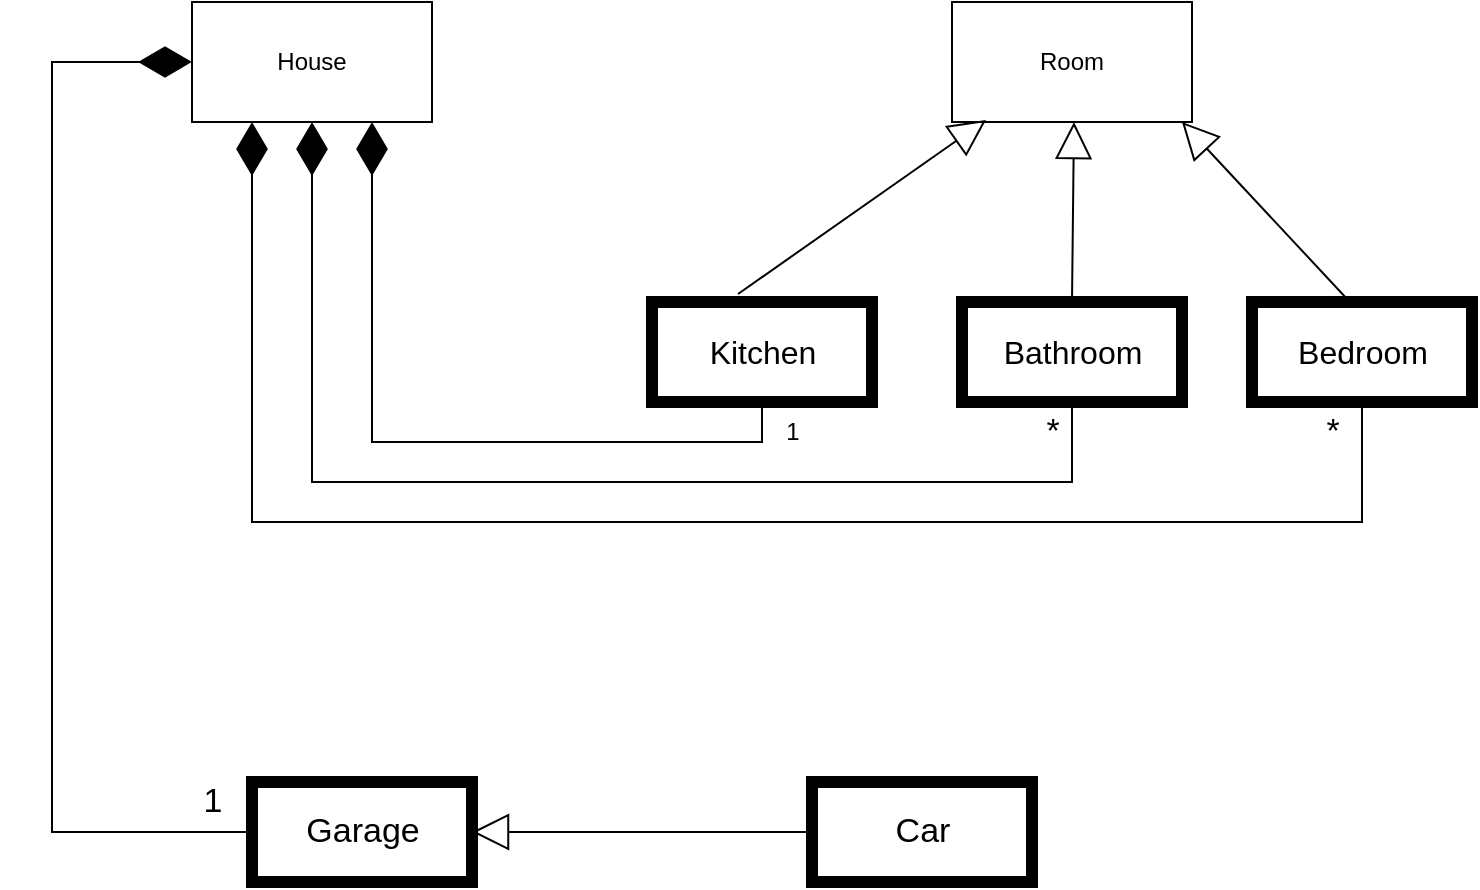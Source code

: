 <mxfile version="19.0.3" type="github">
  <diagram id="BeKNwk-3ZsxTk8yUApD5" name="Page-1">
    <mxGraphModel dx="946" dy="614" grid="1" gridSize="10" guides="1" tooltips="1" connect="1" arrows="1" fold="1" page="1" pageScale="1" pageWidth="850" pageHeight="1100" math="0" shadow="0">
      <root>
        <mxCell id="0" />
        <mxCell id="1" parent="0" />
        <mxCell id="WCV-aWRTnSz0WXJtfc9E-1" value="House" style="rounded=0;whiteSpace=wrap;html=1;" vertex="1" parent="1">
          <mxGeometry x="170" y="210" width="120" height="60" as="geometry" />
        </mxCell>
        <mxCell id="WCV-aWRTnSz0WXJtfc9E-2" value="Room" style="rounded=0;whiteSpace=wrap;html=1;" vertex="1" parent="1">
          <mxGeometry x="550" y="210" width="120" height="60" as="geometry" />
        </mxCell>
        <mxCell id="WCV-aWRTnSz0WXJtfc9E-5" value="Kitchen" style="html=1;fontSize=16;strokeWidth=6;" vertex="1" parent="1">
          <mxGeometry x="400" y="360" width="110" height="50" as="geometry" />
        </mxCell>
        <mxCell id="WCV-aWRTnSz0WXJtfc9E-6" value="Bathroom" style="html=1;fontSize=16;strokeWidth=6;" vertex="1" parent="1">
          <mxGeometry x="555" y="360" width="110" height="50" as="geometry" />
        </mxCell>
        <mxCell id="WCV-aWRTnSz0WXJtfc9E-7" value="Bedroom" style="html=1;fontSize=16;strokeWidth=6;" vertex="1" parent="1">
          <mxGeometry x="700" y="360" width="110" height="50" as="geometry" />
        </mxCell>
        <mxCell id="WCV-aWRTnSz0WXJtfc9E-8" value="" style="endArrow=block;endSize=16;endFill=0;html=1;rounded=0;fontSize=16;exitX=0.391;exitY=-0.08;exitDx=0;exitDy=0;exitPerimeter=0;entryX=0.142;entryY=0.983;entryDx=0;entryDy=0;entryPerimeter=0;" edge="1" parent="1" source="WCV-aWRTnSz0WXJtfc9E-5" target="WCV-aWRTnSz0WXJtfc9E-2">
          <mxGeometry width="160" relative="1" as="geometry">
            <mxPoint x="420" y="280" as="sourcePoint" />
            <mxPoint x="580" y="280" as="targetPoint" />
          </mxGeometry>
        </mxCell>
        <mxCell id="WCV-aWRTnSz0WXJtfc9E-9" value="" style="endArrow=block;endSize=16;endFill=0;html=1;rounded=0;fontSize=16;exitX=0.445;exitY=0;exitDx=0;exitDy=0;exitPerimeter=0;entryX=0.2;entryY=1.05;entryDx=0;entryDy=0;entryPerimeter=0;" edge="1" parent="1" source="WCV-aWRTnSz0WXJtfc9E-7">
          <mxGeometry width="160" relative="1" as="geometry">
            <mxPoint x="534.01" y="353" as="sourcePoint" />
            <mxPoint x="665" y="270" as="targetPoint" />
          </mxGeometry>
        </mxCell>
        <mxCell id="WCV-aWRTnSz0WXJtfc9E-10" value="" style="endArrow=block;endSize=16;endFill=0;html=1;rounded=0;fontSize=16;exitX=0.5;exitY=0;exitDx=0;exitDy=0;entryX=0.2;entryY=1.05;entryDx=0;entryDy=0;entryPerimeter=0;" edge="1" parent="1" source="WCV-aWRTnSz0WXJtfc9E-6">
          <mxGeometry width="160" relative="1" as="geometry">
            <mxPoint x="480" y="353" as="sourcePoint" />
            <mxPoint x="610.99" y="270" as="targetPoint" />
          </mxGeometry>
        </mxCell>
        <mxCell id="WCV-aWRTnSz0WXJtfc9E-11" value="" style="endArrow=diamondThin;endFill=1;endSize=24;html=1;rounded=0;fontSize=16;entryX=0.75;entryY=1;entryDx=0;entryDy=0;exitX=0.5;exitY=1;exitDx=0;exitDy=0;" edge="1" parent="1" source="WCV-aWRTnSz0WXJtfc9E-5" target="WCV-aWRTnSz0WXJtfc9E-1">
          <mxGeometry width="160" relative="1" as="geometry">
            <mxPoint x="460" y="460" as="sourcePoint" />
            <mxPoint x="260" y="310" as="targetPoint" />
            <Array as="points">
              <mxPoint x="455" y="430" />
              <mxPoint x="260" y="430" />
            </Array>
          </mxGeometry>
        </mxCell>
        <mxCell id="WCV-aWRTnSz0WXJtfc9E-12" value="" style="endArrow=diamondThin;endFill=1;endSize=24;html=1;rounded=0;fontSize=16;entryX=0.5;entryY=1;entryDx=0;entryDy=0;exitX=0.5;exitY=1;exitDx=0;exitDy=0;" edge="1" parent="1" source="WCV-aWRTnSz0WXJtfc9E-6" target="WCV-aWRTnSz0WXJtfc9E-1">
          <mxGeometry width="160" relative="1" as="geometry">
            <mxPoint x="465" y="420" as="sourcePoint" />
            <mxPoint x="270" y="280" as="targetPoint" />
            <Array as="points">
              <mxPoint x="610" y="450" />
              <mxPoint x="350" y="450" />
              <mxPoint x="230" y="450" />
            </Array>
          </mxGeometry>
        </mxCell>
        <mxCell id="WCV-aWRTnSz0WXJtfc9E-13" value="" style="endArrow=diamondThin;endFill=1;endSize=24;html=1;rounded=0;fontSize=16;entryX=0.25;entryY=1;entryDx=0;entryDy=0;exitX=0.5;exitY=1;exitDx=0;exitDy=0;" edge="1" parent="1" source="WCV-aWRTnSz0WXJtfc9E-7" target="WCV-aWRTnSz0WXJtfc9E-1">
          <mxGeometry width="160" relative="1" as="geometry">
            <mxPoint x="620" y="420" as="sourcePoint" />
            <mxPoint x="240" y="280" as="targetPoint" />
            <Array as="points">
              <mxPoint x="755" y="470" />
              <mxPoint x="200" y="470" />
            </Array>
          </mxGeometry>
        </mxCell>
        <mxCell id="WCV-aWRTnSz0WXJtfc9E-14" value="1" style="text;html=1;align=center;verticalAlign=middle;resizable=0;points=[];autosize=1;strokeColor=none;fillColor=none;fontSize=12;" vertex="1" parent="1">
          <mxGeometry x="460" y="415" width="20" height="20" as="geometry" />
        </mxCell>
        <mxCell id="WCV-aWRTnSz0WXJtfc9E-16" value="*" style="text;html=1;align=center;verticalAlign=middle;resizable=0;points=[];autosize=1;strokeColor=none;fillColor=none;fontSize=17;" vertex="1" parent="1">
          <mxGeometry x="590" y="410" width="20" height="30" as="geometry" />
        </mxCell>
        <mxCell id="WCV-aWRTnSz0WXJtfc9E-17" value="*" style="text;html=1;align=center;verticalAlign=middle;resizable=0;points=[];autosize=1;strokeColor=none;fillColor=none;fontSize=17;" vertex="1" parent="1">
          <mxGeometry x="730" y="410" width="20" height="30" as="geometry" />
        </mxCell>
        <mxCell id="WCV-aWRTnSz0WXJtfc9E-18" value="Garage" style="html=1;fontSize=17;strokeWidth=6;" vertex="1" parent="1">
          <mxGeometry x="200" y="600" width="110" height="50" as="geometry" />
        </mxCell>
        <mxCell id="WCV-aWRTnSz0WXJtfc9E-19" value="Car" style="html=1;fontSize=17;strokeWidth=6;" vertex="1" parent="1">
          <mxGeometry x="480" y="600" width="110" height="50" as="geometry" />
        </mxCell>
        <mxCell id="WCV-aWRTnSz0WXJtfc9E-20" value="" style="endArrow=diamondThin;endFill=1;endSize=24;html=1;rounded=0;fontSize=17;exitX=0;exitY=0.5;exitDx=0;exitDy=0;" edge="1" parent="1" source="WCV-aWRTnSz0WXJtfc9E-18">
          <mxGeometry width="160" relative="1" as="geometry">
            <mxPoint x="100" y="640" as="sourcePoint" />
            <mxPoint x="170" y="240" as="targetPoint" />
            <Array as="points">
              <mxPoint x="100" y="625" />
              <mxPoint x="100" y="240" />
              <mxPoint x="150" y="240" />
            </Array>
          </mxGeometry>
        </mxCell>
        <mxCell id="WCV-aWRTnSz0WXJtfc9E-21" value="" style="endArrow=block;endSize=16;endFill=0;html=1;rounded=0;fontSize=16;exitX=0;exitY=0.5;exitDx=0;exitDy=0;entryX=1;entryY=0.5;entryDx=0;entryDy=0;" edge="1" parent="1" source="WCV-aWRTnSz0WXJtfc9E-19" target="WCV-aWRTnSz0WXJtfc9E-18">
          <mxGeometry width="160" relative="1" as="geometry">
            <mxPoint x="480" y="630" as="sourcePoint" />
            <mxPoint x="480.99" y="540" as="targetPoint" />
          </mxGeometry>
        </mxCell>
        <mxCell id="WCV-aWRTnSz0WXJtfc9E-22" value="1" style="text;html=1;align=center;verticalAlign=middle;resizable=0;points=[];autosize=1;strokeColor=none;fillColor=none;fontSize=17;" vertex="1" parent="1">
          <mxGeometry x="170" y="595" width="20" height="30" as="geometry" />
        </mxCell>
      </root>
    </mxGraphModel>
  </diagram>
</mxfile>
